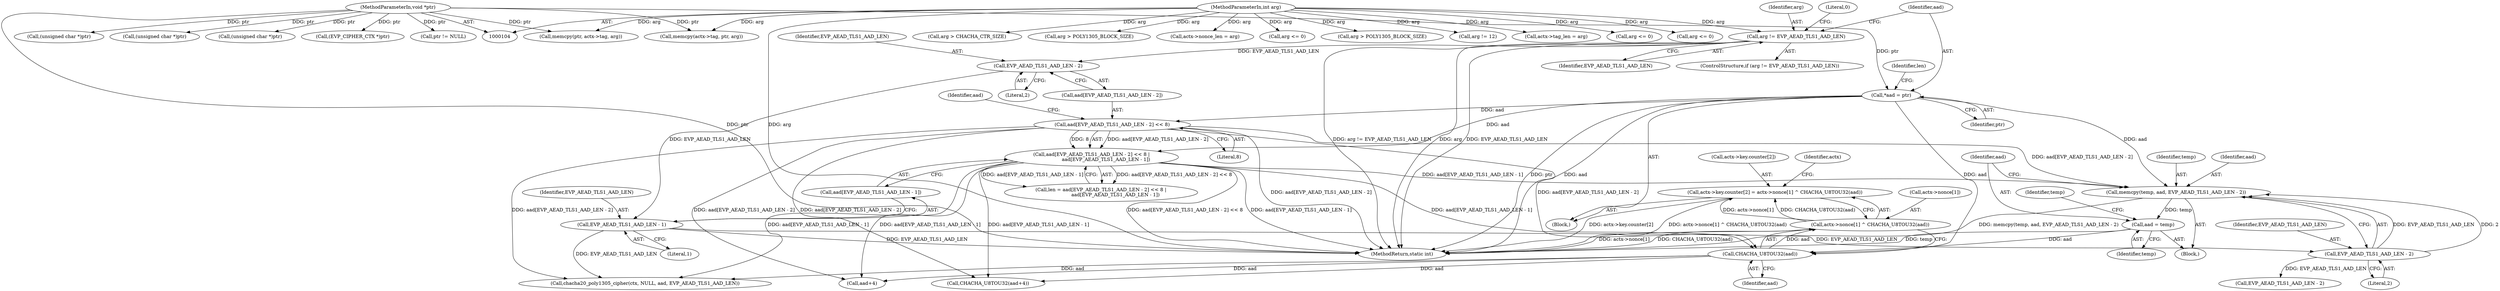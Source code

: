 digraph "0_openssl_00d965474b22b54e4275232bc71ee0c699c5cd21_1@array" {
"1000450" [label="(Call,actx->key.counter[2] = actx->nonce[1] ^ CHACHA_U8TOU32(aad))"];
"1000458" [label="(Call,actx->nonce[1] ^ CHACHA_U8TOU32(aad))"];
"1000464" [label="(Call,CHACHA_U8TOU32(aad))"];
"1000376" [label="(Call,aad[EVP_AEAD_TLS1_AAD_LEN - 2] << 8)"];
"1000369" [label="(Call,*aad = ptr)"];
"1000108" [label="(MethodParameterIn,void *ptr)"];
"1000375" [label="(Call,aad[EVP_AEAD_TLS1_AAD_LEN - 2] << 8 |\n                   aad[EVP_AEAD_TLS1_AAD_LEN - 1])"];
"1000409" [label="(Call,aad = temp)"];
"1000403" [label="(Call,memcpy(temp, aad, EVP_AEAD_TLS1_AAD_LEN - 2))"];
"1000406" [label="(Call,EVP_AEAD_TLS1_AAD_LEN - 2)"];
"1000385" [label="(Call,EVP_AEAD_TLS1_AAD_LEN - 1)"];
"1000379" [label="(Call,EVP_AEAD_TLS1_AAD_LEN - 2)"];
"1000361" [label="(Call,arg != EVP_AEAD_TLS1_AAD_LEN)"];
"1000107" [label="(MethodParameterIn,int arg)"];
"1000365" [label="(Literal,0)"];
"1000465" [label="(Identifier,aad)"];
"1000369" [label="(Call,*aad = ptr)"];
"1000384" [label="(Identifier,aad)"];
"1000404" [label="(Identifier,temp)"];
"1000381" [label="(Literal,2)"];
"1000373" [label="(Call,len = aad[EVP_AEAD_TLS1_AAD_LEN - 2] << 8 |\n                   aad[EVP_AEAD_TLS1_AAD_LEN - 1])"];
"1000409" [label="(Call,aad = temp)"];
"1000363" [label="(Identifier,EVP_AEAD_TLS1_AAD_LEN)"];
"1000108" [label="(MethodParameterIn,void *ptr)"];
"1000408" [label="(Literal,2)"];
"1000387" [label="(Literal,1)"];
"1000227" [label="(Call,arg > CHACHA_CTR_SIZE)"];
"1000405" [label="(Identifier,aad)"];
"1000375" [label="(Call,aad[EVP_AEAD_TLS1_AAD_LEN - 2] << 8 |\n                   aad[EVP_AEAD_TLS1_AAD_LEN - 1])"];
"1000261" [label="(Call,(unsigned char *)ptr)"];
"1000386" [label="(Identifier,EVP_AEAD_TLS1_AAD_LEN)"];
"1000312" [label="(Call,arg > POLY1305_BLOCK_SIZE)"];
"1000300" [label="(Call,(unsigned char *)ptr)"];
"1000374" [label="(Identifier,len)"];
"1000464" [label="(Call,CHACHA_U8TOU32(aad))"];
"1000411" [label="(Identifier,temp)"];
"1000351" [label="(Call,memcpy(ptr, actx->tag, arg))"];
"1000370" [label="(Identifier,aad)"];
"1000232" [label="(Call,actx->nonce_len = arg)"];
"1000383" [label="(Call,aad[EVP_AEAD_TLS1_AAD_LEN - 1])"];
"1000385" [label="(Call,EVP_AEAD_TLS1_AAD_LEN - 1)"];
"1000377" [label="(Call,aad[EVP_AEAD_TLS1_AAD_LEN - 2])"];
"1000458" [label="(Call,actx->nonce[1] ^ CHACHA_U8TOU32(aad))"];
"1000280" [label="(Call,(unsigned char *)ptr)"];
"1000382" [label="(Literal,8)"];
"1000406" [label="(Call,EVP_AEAD_TLS1_AAD_LEN - 2)"];
"1000415" [label="(Call,EVP_AEAD_TLS1_AAD_LEN - 2)"];
"1000107" [label="(MethodParameterIn,int arg)"];
"1000309" [label="(Call,arg <= 0)"];
"1000366" [label="(Block,)"];
"1000407" [label="(Identifier,EVP_AEAD_TLS1_AAD_LEN)"];
"1000376" [label="(Call,aad[EVP_AEAD_TLS1_AAD_LEN - 2] << 8)"];
"1000371" [label="(Identifier,ptr)"];
"1000470" [label="(Identifier,actx)"];
"1000450" [label="(Call,actx->key.counter[2] = actx->nonce[1] ^ CHACHA_U8TOU32(aad))"];
"1000193" [label="(Call,(EVP_CIPHER_CTX *)ptr)"];
"1000379" [label="(Call,EVP_AEAD_TLS1_AAD_LEN - 2)"];
"1000414" [label="(Identifier,temp)"];
"1000489" [label="(Call,chacha20_poly1305_cipher(ctx, NULL, aad, EVP_AEAD_TLS1_AAD_LEN))"];
"1000342" [label="(Call,arg > POLY1305_BLOCK_SIZE)"];
"1000241" [label="(Call,arg != 12)"];
"1000318" [label="(Call,ptr != NULL)"];
"1000360" [label="(ControlStructure,if (arg != EVP_AEAD_TLS1_AAD_LEN))"];
"1000328" [label="(Call,actx->tag_len = arg)"];
"1000393" [label="(Block,)"];
"1000224" [label="(Call,arg <= 0)"];
"1000403" [label="(Call,memcpy(temp, aad, EVP_AEAD_TLS1_AAD_LEN - 2))"];
"1000322" [label="(Call,memcpy(actx->tag, ptr, arg))"];
"1000410" [label="(Identifier,aad)"];
"1000380" [label="(Identifier,EVP_AEAD_TLS1_AAD_LEN)"];
"1000451" [label="(Call,actx->key.counter[2])"];
"1000459" [label="(Call,actx->nonce[1])"];
"1000338" [label="(Call,arg <= 0)"];
"1000361" [label="(Call,arg != EVP_AEAD_TLS1_AAD_LEN)"];
"1000503" [label="(MethodReturn,static int)"];
"1000481" [label="(Call,aad+4)"];
"1000362" [label="(Identifier,arg)"];
"1000480" [label="(Call,CHACHA_U8TOU32(aad+4))"];
"1000450" -> "1000366"  [label="AST: "];
"1000450" -> "1000458"  [label="CFG: "];
"1000451" -> "1000450"  [label="AST: "];
"1000458" -> "1000450"  [label="AST: "];
"1000470" -> "1000450"  [label="CFG: "];
"1000450" -> "1000503"  [label="DDG: actx->nonce[1] ^ CHACHA_U8TOU32(aad)"];
"1000450" -> "1000503"  [label="DDG: actx->key.counter[2]"];
"1000458" -> "1000450"  [label="DDG: actx->nonce[1]"];
"1000458" -> "1000450"  [label="DDG: CHACHA_U8TOU32(aad)"];
"1000458" -> "1000464"  [label="CFG: "];
"1000459" -> "1000458"  [label="AST: "];
"1000464" -> "1000458"  [label="AST: "];
"1000458" -> "1000503"  [label="DDG: actx->nonce[1]"];
"1000458" -> "1000503"  [label="DDG: CHACHA_U8TOU32(aad)"];
"1000464" -> "1000458"  [label="DDG: aad"];
"1000464" -> "1000465"  [label="CFG: "];
"1000465" -> "1000464"  [label="AST: "];
"1000376" -> "1000464"  [label="DDG: aad[EVP_AEAD_TLS1_AAD_LEN - 2]"];
"1000375" -> "1000464"  [label="DDG: aad[EVP_AEAD_TLS1_AAD_LEN - 1]"];
"1000369" -> "1000464"  [label="DDG: aad"];
"1000409" -> "1000464"  [label="DDG: aad"];
"1000464" -> "1000480"  [label="DDG: aad"];
"1000464" -> "1000481"  [label="DDG: aad"];
"1000464" -> "1000489"  [label="DDG: aad"];
"1000376" -> "1000375"  [label="AST: "];
"1000376" -> "1000382"  [label="CFG: "];
"1000377" -> "1000376"  [label="AST: "];
"1000382" -> "1000376"  [label="AST: "];
"1000384" -> "1000376"  [label="CFG: "];
"1000376" -> "1000503"  [label="DDG: aad[EVP_AEAD_TLS1_AAD_LEN - 2]"];
"1000376" -> "1000375"  [label="DDG: aad[EVP_AEAD_TLS1_AAD_LEN - 2]"];
"1000376" -> "1000375"  [label="DDG: 8"];
"1000369" -> "1000376"  [label="DDG: aad"];
"1000376" -> "1000403"  [label="DDG: aad[EVP_AEAD_TLS1_AAD_LEN - 2]"];
"1000376" -> "1000480"  [label="DDG: aad[EVP_AEAD_TLS1_AAD_LEN - 2]"];
"1000376" -> "1000481"  [label="DDG: aad[EVP_AEAD_TLS1_AAD_LEN - 2]"];
"1000376" -> "1000489"  [label="DDG: aad[EVP_AEAD_TLS1_AAD_LEN - 2]"];
"1000369" -> "1000366"  [label="AST: "];
"1000369" -> "1000371"  [label="CFG: "];
"1000370" -> "1000369"  [label="AST: "];
"1000371" -> "1000369"  [label="AST: "];
"1000374" -> "1000369"  [label="CFG: "];
"1000369" -> "1000503"  [label="DDG: aad"];
"1000369" -> "1000503"  [label="DDG: ptr"];
"1000108" -> "1000369"  [label="DDG: ptr"];
"1000369" -> "1000375"  [label="DDG: aad"];
"1000369" -> "1000403"  [label="DDG: aad"];
"1000108" -> "1000104"  [label="AST: "];
"1000108" -> "1000503"  [label="DDG: ptr"];
"1000108" -> "1000193"  [label="DDG: ptr"];
"1000108" -> "1000261"  [label="DDG: ptr"];
"1000108" -> "1000280"  [label="DDG: ptr"];
"1000108" -> "1000300"  [label="DDG: ptr"];
"1000108" -> "1000318"  [label="DDG: ptr"];
"1000108" -> "1000322"  [label="DDG: ptr"];
"1000108" -> "1000351"  [label="DDG: ptr"];
"1000375" -> "1000373"  [label="AST: "];
"1000375" -> "1000383"  [label="CFG: "];
"1000383" -> "1000375"  [label="AST: "];
"1000373" -> "1000375"  [label="CFG: "];
"1000375" -> "1000503"  [label="DDG: aad[EVP_AEAD_TLS1_AAD_LEN - 2] << 8"];
"1000375" -> "1000503"  [label="DDG: aad[EVP_AEAD_TLS1_AAD_LEN - 1]"];
"1000375" -> "1000373"  [label="DDG: aad[EVP_AEAD_TLS1_AAD_LEN - 2] << 8"];
"1000375" -> "1000373"  [label="DDG: aad[EVP_AEAD_TLS1_AAD_LEN - 1]"];
"1000375" -> "1000403"  [label="DDG: aad[EVP_AEAD_TLS1_AAD_LEN - 1]"];
"1000375" -> "1000480"  [label="DDG: aad[EVP_AEAD_TLS1_AAD_LEN - 1]"];
"1000375" -> "1000481"  [label="DDG: aad[EVP_AEAD_TLS1_AAD_LEN - 1]"];
"1000375" -> "1000489"  [label="DDG: aad[EVP_AEAD_TLS1_AAD_LEN - 1]"];
"1000409" -> "1000393"  [label="AST: "];
"1000409" -> "1000411"  [label="CFG: "];
"1000410" -> "1000409"  [label="AST: "];
"1000411" -> "1000409"  [label="AST: "];
"1000414" -> "1000409"  [label="CFG: "];
"1000409" -> "1000503"  [label="DDG: temp"];
"1000403" -> "1000409"  [label="DDG: temp"];
"1000403" -> "1000393"  [label="AST: "];
"1000403" -> "1000406"  [label="CFG: "];
"1000404" -> "1000403"  [label="AST: "];
"1000405" -> "1000403"  [label="AST: "];
"1000406" -> "1000403"  [label="AST: "];
"1000410" -> "1000403"  [label="CFG: "];
"1000403" -> "1000503"  [label="DDG: memcpy(temp, aad, EVP_AEAD_TLS1_AAD_LEN - 2)"];
"1000406" -> "1000403"  [label="DDG: EVP_AEAD_TLS1_AAD_LEN"];
"1000406" -> "1000403"  [label="DDG: 2"];
"1000406" -> "1000408"  [label="CFG: "];
"1000407" -> "1000406"  [label="AST: "];
"1000408" -> "1000406"  [label="AST: "];
"1000385" -> "1000406"  [label="DDG: EVP_AEAD_TLS1_AAD_LEN"];
"1000406" -> "1000415"  [label="DDG: EVP_AEAD_TLS1_AAD_LEN"];
"1000385" -> "1000383"  [label="AST: "];
"1000385" -> "1000387"  [label="CFG: "];
"1000386" -> "1000385"  [label="AST: "];
"1000387" -> "1000385"  [label="AST: "];
"1000383" -> "1000385"  [label="CFG: "];
"1000385" -> "1000503"  [label="DDG: EVP_AEAD_TLS1_AAD_LEN"];
"1000379" -> "1000385"  [label="DDG: EVP_AEAD_TLS1_AAD_LEN"];
"1000385" -> "1000489"  [label="DDG: EVP_AEAD_TLS1_AAD_LEN"];
"1000379" -> "1000377"  [label="AST: "];
"1000379" -> "1000381"  [label="CFG: "];
"1000380" -> "1000379"  [label="AST: "];
"1000381" -> "1000379"  [label="AST: "];
"1000377" -> "1000379"  [label="CFG: "];
"1000361" -> "1000379"  [label="DDG: EVP_AEAD_TLS1_AAD_LEN"];
"1000361" -> "1000360"  [label="AST: "];
"1000361" -> "1000363"  [label="CFG: "];
"1000362" -> "1000361"  [label="AST: "];
"1000363" -> "1000361"  [label="AST: "];
"1000365" -> "1000361"  [label="CFG: "];
"1000370" -> "1000361"  [label="CFG: "];
"1000361" -> "1000503"  [label="DDG: arg != EVP_AEAD_TLS1_AAD_LEN"];
"1000361" -> "1000503"  [label="DDG: arg"];
"1000361" -> "1000503"  [label="DDG: EVP_AEAD_TLS1_AAD_LEN"];
"1000107" -> "1000361"  [label="DDG: arg"];
"1000107" -> "1000104"  [label="AST: "];
"1000107" -> "1000503"  [label="DDG: arg"];
"1000107" -> "1000224"  [label="DDG: arg"];
"1000107" -> "1000227"  [label="DDG: arg"];
"1000107" -> "1000232"  [label="DDG: arg"];
"1000107" -> "1000241"  [label="DDG: arg"];
"1000107" -> "1000309"  [label="DDG: arg"];
"1000107" -> "1000312"  [label="DDG: arg"];
"1000107" -> "1000322"  [label="DDG: arg"];
"1000107" -> "1000328"  [label="DDG: arg"];
"1000107" -> "1000338"  [label="DDG: arg"];
"1000107" -> "1000342"  [label="DDG: arg"];
"1000107" -> "1000351"  [label="DDG: arg"];
}
